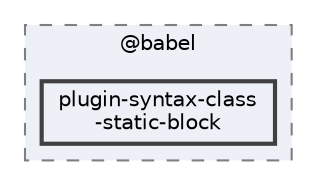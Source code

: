 digraph "pkiclassroomrescheduler/src/main/frontend/node_modules/@babel/plugin-syntax-class-static-block"
{
 // LATEX_PDF_SIZE
  bgcolor="transparent";
  edge [fontname=Helvetica,fontsize=10,labelfontname=Helvetica,labelfontsize=10];
  node [fontname=Helvetica,fontsize=10,shape=box,height=0.2,width=0.4];
  compound=true
  subgraph clusterdir_bc8070c8b402176472541bb6f0cba6df {
    graph [ bgcolor="#edf0f7", pencolor="grey50", label="@babel", fontname=Helvetica,fontsize=10 style="filled,dashed", URL="dir_bc8070c8b402176472541bb6f0cba6df.html",tooltip=""]
  dir_0518213f6802b5d813baefea608b7792 [label="plugin-syntax-class\l-static-block", fillcolor="#edf0f7", color="grey25", style="filled,bold", URL="dir_0518213f6802b5d813baefea608b7792.html",tooltip=""];
  }
}
